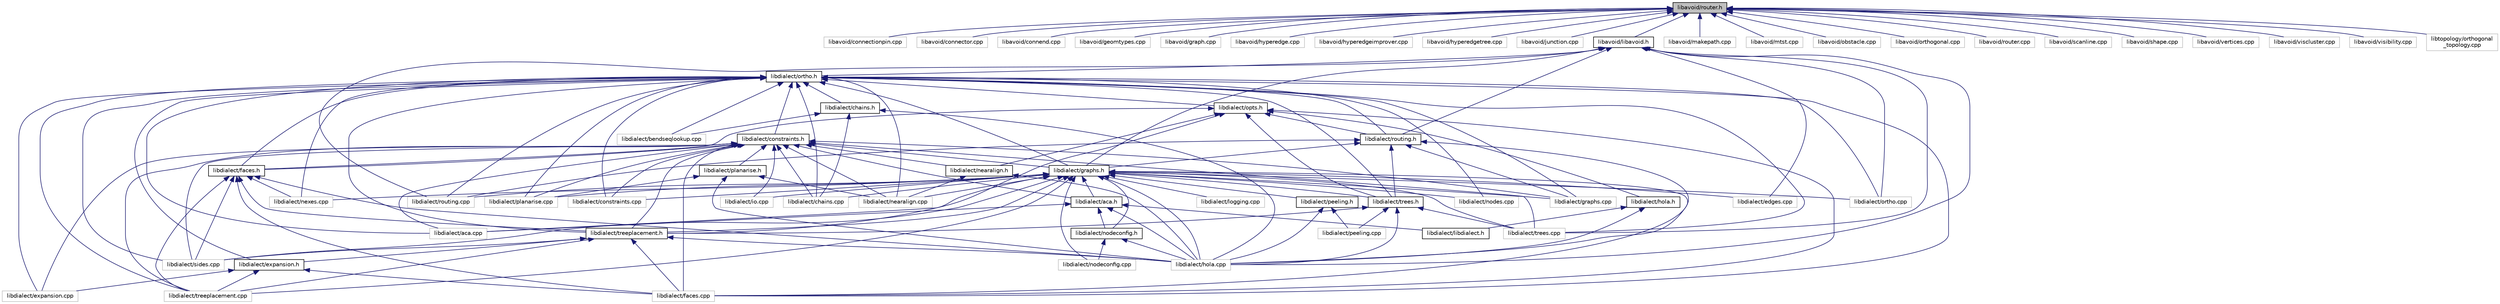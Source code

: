 digraph "libavoid/router.h"
{
  edge [fontname="Helvetica",fontsize="10",labelfontname="Helvetica",labelfontsize="10"];
  node [fontname="Helvetica",fontsize="10",shape=record];
  Node24 [label="libavoid/router.h",height=0.2,width=0.4,color="black", fillcolor="grey75", style="filled", fontcolor="black"];
  Node24 -> Node25 [dir="back",color="midnightblue",fontsize="10",style="solid",fontname="Helvetica"];
  Node25 [label="libavoid/connectionpin.cpp",height=0.2,width=0.4,color="grey75", fillcolor="white", style="filled"];
  Node24 -> Node26 [dir="back",color="midnightblue",fontsize="10",style="solid",fontname="Helvetica"];
  Node26 [label="libavoid/connector.cpp",height=0.2,width=0.4,color="grey75", fillcolor="white", style="filled"];
  Node24 -> Node27 [dir="back",color="midnightblue",fontsize="10",style="solid",fontname="Helvetica"];
  Node27 [label="libavoid/connend.cpp",height=0.2,width=0.4,color="grey75", fillcolor="white", style="filled"];
  Node24 -> Node28 [dir="back",color="midnightblue",fontsize="10",style="solid",fontname="Helvetica"];
  Node28 [label="libavoid/geomtypes.cpp",height=0.2,width=0.4,color="grey75", fillcolor="white", style="filled"];
  Node24 -> Node29 [dir="back",color="midnightblue",fontsize="10",style="solid",fontname="Helvetica"];
  Node29 [label="libavoid/graph.cpp",height=0.2,width=0.4,color="grey75", fillcolor="white", style="filled"];
  Node24 -> Node30 [dir="back",color="midnightblue",fontsize="10",style="solid",fontname="Helvetica"];
  Node30 [label="libavoid/hyperedge.cpp",height=0.2,width=0.4,color="grey75", fillcolor="white", style="filled"];
  Node24 -> Node31 [dir="back",color="midnightblue",fontsize="10",style="solid",fontname="Helvetica"];
  Node31 [label="libavoid/hyperedgeimprover.cpp",height=0.2,width=0.4,color="grey75", fillcolor="white", style="filled"];
  Node24 -> Node32 [dir="back",color="midnightblue",fontsize="10",style="solid",fontname="Helvetica"];
  Node32 [label="libavoid/hyperedgetree.cpp",height=0.2,width=0.4,color="grey75", fillcolor="white", style="filled"];
  Node24 -> Node33 [dir="back",color="midnightblue",fontsize="10",style="solid",fontname="Helvetica"];
  Node33 [label="libavoid/junction.cpp",height=0.2,width=0.4,color="grey75", fillcolor="white", style="filled"];
  Node24 -> Node34 [dir="back",color="midnightblue",fontsize="10",style="solid",fontname="Helvetica"];
  Node34 [label="libavoid/libavoid.h",height=0.2,width=0.4,color="black", fillcolor="white", style="filled",URL="$libavoid_8h.html",tooltip="Standard libavoid include file which includes all libavoid header files. "];
  Node34 -> Node35 [dir="back",color="midnightblue",fontsize="10",style="solid",fontname="Helvetica"];
  Node35 [label="libdialect/ortho.h",height=0.2,width=0.4,color="black", fillcolor="white", style="filled",URL="$ortho_8h_source.html"];
  Node35 -> Node36 [dir="back",color="midnightblue",fontsize="10",style="solid",fontname="Helvetica"];
  Node36 [label="libdialect/constraints.h",height=0.2,width=0.4,color="black", fillcolor="white", style="filled",URL="$constraints_8h_source.html"];
  Node36 -> Node37 [dir="back",color="midnightblue",fontsize="10",style="solid",fontname="Helvetica"];
  Node37 [label="libdialect/aca.cpp",height=0.2,width=0.4,color="grey75", fillcolor="white", style="filled"];
  Node36 -> Node38 [dir="back",color="midnightblue",fontsize="10",style="solid",fontname="Helvetica"];
  Node38 [label="libdialect/graphs.h",height=0.2,width=0.4,color="black", fillcolor="white", style="filled",URL="$graphs_8h_source.html"];
  Node38 -> Node37 [dir="back",color="midnightblue",fontsize="10",style="solid",fontname="Helvetica"];
  Node38 -> Node39 [dir="back",color="midnightblue",fontsize="10",style="solid",fontname="Helvetica"];
  Node39 [label="libdialect/aca.h",height=0.2,width=0.4,color="black", fillcolor="white", style="filled",URL="$aca_8h_source.html"];
  Node39 -> Node37 [dir="back",color="midnightblue",fontsize="10",style="solid",fontname="Helvetica"];
  Node39 -> Node40 [dir="back",color="midnightblue",fontsize="10",style="solid",fontname="Helvetica"];
  Node40 [label="libdialect/nodeconfig.h",height=0.2,width=0.4,color="black", fillcolor="white", style="filled",URL="$nodeconfig_8h_source.html"];
  Node40 -> Node41 [dir="back",color="midnightblue",fontsize="10",style="solid",fontname="Helvetica"];
  Node41 [label="libdialect/hola.cpp",height=0.2,width=0.4,color="grey75", fillcolor="white", style="filled"];
  Node40 -> Node42 [dir="back",color="midnightblue",fontsize="10",style="solid",fontname="Helvetica"];
  Node42 [label="libdialect/nodeconfig.cpp",height=0.2,width=0.4,color="grey75", fillcolor="white", style="filled"];
  Node39 -> Node41 [dir="back",color="midnightblue",fontsize="10",style="solid",fontname="Helvetica"];
  Node39 -> Node43 [dir="back",color="midnightblue",fontsize="10",style="solid",fontname="Helvetica"];
  Node43 [label="libdialect/libdialect.h",height=0.2,width=0.4,color="black", fillcolor="white", style="filled",URL="$libdialect_8h.html",tooltip="Standard libdialect include file which includes all libdialect functionality. "];
  Node38 -> Node44 [dir="back",color="midnightblue",fontsize="10",style="solid",fontname="Helvetica"];
  Node44 [label="libdialect/chains.cpp",height=0.2,width=0.4,color="grey75", fillcolor="white", style="filled"];
  Node38 -> Node45 [dir="back",color="midnightblue",fontsize="10",style="solid",fontname="Helvetica"];
  Node45 [label="libdialect/constraints.cpp",height=0.2,width=0.4,color="grey75", fillcolor="white", style="filled"];
  Node38 -> Node46 [dir="back",color="midnightblue",fontsize="10",style="solid",fontname="Helvetica"];
  Node46 [label="libdialect/edges.cpp",height=0.2,width=0.4,color="grey75", fillcolor="white", style="filled"];
  Node38 -> Node47 [dir="back",color="midnightblue",fontsize="10",style="solid",fontname="Helvetica"];
  Node47 [label="libdialect/treeplacement.h",height=0.2,width=0.4,color="black", fillcolor="white", style="filled",URL="$treeplacement_8h_source.html"];
  Node47 -> Node48 [dir="back",color="midnightblue",fontsize="10",style="solid",fontname="Helvetica"];
  Node48 [label="libdialect/expansion.h",height=0.2,width=0.4,color="black", fillcolor="white", style="filled",URL="$expansion_8h_source.html"];
  Node48 -> Node49 [dir="back",color="midnightblue",fontsize="10",style="solid",fontname="Helvetica"];
  Node49 [label="libdialect/expansion.cpp",height=0.2,width=0.4,color="grey75", fillcolor="white", style="filled"];
  Node48 -> Node50 [dir="back",color="midnightblue",fontsize="10",style="solid",fontname="Helvetica"];
  Node50 [label="libdialect/faces.cpp",height=0.2,width=0.4,color="grey75", fillcolor="white", style="filled"];
  Node48 -> Node51 [dir="back",color="midnightblue",fontsize="10",style="solid",fontname="Helvetica"];
  Node51 [label="libdialect/treeplacement.cpp",height=0.2,width=0.4,color="grey75", fillcolor="white", style="filled"];
  Node47 -> Node50 [dir="back",color="midnightblue",fontsize="10",style="solid",fontname="Helvetica"];
  Node47 -> Node41 [dir="back",color="midnightblue",fontsize="10",style="solid",fontname="Helvetica"];
  Node47 -> Node52 [dir="back",color="midnightblue",fontsize="10",style="solid",fontname="Helvetica"];
  Node52 [label="libdialect/sides.cpp",height=0.2,width=0.4,color="grey75", fillcolor="white", style="filled"];
  Node47 -> Node51 [dir="back",color="midnightblue",fontsize="10",style="solid",fontname="Helvetica"];
  Node38 -> Node53 [dir="back",color="midnightblue",fontsize="10",style="solid",fontname="Helvetica"];
  Node53 [label="libdialect/trees.h",height=0.2,width=0.4,color="black", fillcolor="white", style="filled",URL="$trees_8h_source.html"];
  Node53 -> Node47 [dir="back",color="midnightblue",fontsize="10",style="solid",fontname="Helvetica"];
  Node53 -> Node41 [dir="back",color="midnightblue",fontsize="10",style="solid",fontname="Helvetica"];
  Node53 -> Node54 [dir="back",color="midnightblue",fontsize="10",style="solid",fontname="Helvetica"];
  Node54 [label="libdialect/peeling.cpp",height=0.2,width=0.4,color="grey75", fillcolor="white", style="filled"];
  Node53 -> Node55 [dir="back",color="midnightblue",fontsize="10",style="solid",fontname="Helvetica"];
  Node55 [label="libdialect/trees.cpp",height=0.2,width=0.4,color="grey75", fillcolor="white", style="filled"];
  Node38 -> Node50 [dir="back",color="midnightblue",fontsize="10",style="solid",fontname="Helvetica"];
  Node38 -> Node56 [dir="back",color="midnightblue",fontsize="10",style="solid",fontname="Helvetica"];
  Node56 [label="libdialect/graphs.cpp",height=0.2,width=0.4,color="grey75", fillcolor="white", style="filled"];
  Node38 -> Node41 [dir="back",color="midnightblue",fontsize="10",style="solid",fontname="Helvetica"];
  Node38 -> Node57 [dir="back",color="midnightblue",fontsize="10",style="solid",fontname="Helvetica"];
  Node57 [label="libdialect/peeling.h",height=0.2,width=0.4,color="black", fillcolor="white", style="filled",URL="$peeling_8h_source.html"];
  Node57 -> Node41 [dir="back",color="midnightblue",fontsize="10",style="solid",fontname="Helvetica"];
  Node57 -> Node54 [dir="back",color="midnightblue",fontsize="10",style="solid",fontname="Helvetica"];
  Node38 -> Node40 [dir="back",color="midnightblue",fontsize="10",style="solid",fontname="Helvetica"];
  Node38 -> Node58 [dir="back",color="midnightblue",fontsize="10",style="solid",fontname="Helvetica"];
  Node58 [label="libdialect/io.cpp",height=0.2,width=0.4,color="grey75", fillcolor="white", style="filled"];
  Node38 -> Node59 [dir="back",color="midnightblue",fontsize="10",style="solid",fontname="Helvetica"];
  Node59 [label="libdialect/logging.cpp",height=0.2,width=0.4,color="grey75", fillcolor="white", style="filled"];
  Node38 -> Node60 [dir="back",color="midnightblue",fontsize="10",style="solid",fontname="Helvetica"];
  Node60 [label="libdialect/nearalign.cpp",height=0.2,width=0.4,color="grey75", fillcolor="white", style="filled"];
  Node38 -> Node61 [dir="back",color="midnightblue",fontsize="10",style="solid",fontname="Helvetica"];
  Node61 [label="libdialect/nexes.cpp",height=0.2,width=0.4,color="grey75", fillcolor="white", style="filled"];
  Node38 -> Node42 [dir="back",color="midnightblue",fontsize="10",style="solid",fontname="Helvetica"];
  Node38 -> Node62 [dir="back",color="midnightblue",fontsize="10",style="solid",fontname="Helvetica"];
  Node62 [label="libdialect/nodes.cpp",height=0.2,width=0.4,color="grey75", fillcolor="white", style="filled"];
  Node38 -> Node63 [dir="back",color="midnightblue",fontsize="10",style="solid",fontname="Helvetica"];
  Node63 [label="libdialect/ortho.cpp",height=0.2,width=0.4,color="grey75", fillcolor="white", style="filled"];
  Node38 -> Node64 [dir="back",color="midnightblue",fontsize="10",style="solid",fontname="Helvetica"];
  Node64 [label="libdialect/planarise.cpp",height=0.2,width=0.4,color="grey75", fillcolor="white", style="filled"];
  Node38 -> Node65 [dir="back",color="midnightblue",fontsize="10",style="solid",fontname="Helvetica"];
  Node65 [label="libdialect/routing.cpp",height=0.2,width=0.4,color="grey75", fillcolor="white", style="filled"];
  Node38 -> Node52 [dir="back",color="midnightblue",fontsize="10",style="solid",fontname="Helvetica"];
  Node38 -> Node51 [dir="back",color="midnightblue",fontsize="10",style="solid",fontname="Helvetica"];
  Node38 -> Node55 [dir="back",color="midnightblue",fontsize="10",style="solid",fontname="Helvetica"];
  Node36 -> Node39 [dir="back",color="midnightblue",fontsize="10",style="solid",fontname="Helvetica"];
  Node36 -> Node44 [dir="back",color="midnightblue",fontsize="10",style="solid",fontname="Helvetica"];
  Node36 -> Node45 [dir="back",color="midnightblue",fontsize="10",style="solid",fontname="Helvetica"];
  Node36 -> Node66 [dir="back",color="midnightblue",fontsize="10",style="solid",fontname="Helvetica"];
  Node66 [label="libdialect/faces.h",height=0.2,width=0.4,color="black", fillcolor="white", style="filled",URL="$faces_8h_source.html"];
  Node66 -> Node47 [dir="back",color="midnightblue",fontsize="10",style="solid",fontname="Helvetica"];
  Node66 -> Node50 [dir="back",color="midnightblue",fontsize="10",style="solid",fontname="Helvetica"];
  Node66 -> Node41 [dir="back",color="midnightblue",fontsize="10",style="solid",fontname="Helvetica"];
  Node66 -> Node61 [dir="back",color="midnightblue",fontsize="10",style="solid",fontname="Helvetica"];
  Node66 -> Node52 [dir="back",color="midnightblue",fontsize="10",style="solid",fontname="Helvetica"];
  Node66 -> Node51 [dir="back",color="midnightblue",fontsize="10",style="solid",fontname="Helvetica"];
  Node36 -> Node47 [dir="back",color="midnightblue",fontsize="10",style="solid",fontname="Helvetica"];
  Node36 -> Node49 [dir="back",color="midnightblue",fontsize="10",style="solid",fontname="Helvetica"];
  Node36 -> Node50 [dir="back",color="midnightblue",fontsize="10",style="solid",fontname="Helvetica"];
  Node36 -> Node56 [dir="back",color="midnightblue",fontsize="10",style="solid",fontname="Helvetica"];
  Node36 -> Node67 [dir="back",color="midnightblue",fontsize="10",style="solid",fontname="Helvetica"];
  Node67 [label="libdialect/planarise.h",height=0.2,width=0.4,color="black", fillcolor="white", style="filled",URL="$planarise_8h_source.html"];
  Node67 -> Node41 [dir="back",color="midnightblue",fontsize="10",style="solid",fontname="Helvetica"];
  Node67 -> Node60 [dir="back",color="midnightblue",fontsize="10",style="solid",fontname="Helvetica"];
  Node67 -> Node64 [dir="back",color="midnightblue",fontsize="10",style="solid",fontname="Helvetica"];
  Node36 -> Node68 [dir="back",color="midnightblue",fontsize="10",style="solid",fontname="Helvetica"];
  Node68 [label="libdialect/nearalign.h",height=0.2,width=0.4,color="black", fillcolor="white", style="filled",URL="$nearalign_8h_source.html"];
  Node68 -> Node41 [dir="back",color="midnightblue",fontsize="10",style="solid",fontname="Helvetica"];
  Node68 -> Node60 [dir="back",color="midnightblue",fontsize="10",style="solid",fontname="Helvetica"];
  Node36 -> Node58 [dir="back",color="midnightblue",fontsize="10",style="solid",fontname="Helvetica"];
  Node36 -> Node60 [dir="back",color="midnightblue",fontsize="10",style="solid",fontname="Helvetica"];
  Node36 -> Node64 [dir="back",color="midnightblue",fontsize="10",style="solid",fontname="Helvetica"];
  Node36 -> Node52 [dir="back",color="midnightblue",fontsize="10",style="solid",fontname="Helvetica"];
  Node36 -> Node51 [dir="back",color="midnightblue",fontsize="10",style="solid",fontname="Helvetica"];
  Node36 -> Node55 [dir="back",color="midnightblue",fontsize="10",style="solid",fontname="Helvetica"];
  Node35 -> Node37 [dir="back",color="midnightblue",fontsize="10",style="solid",fontname="Helvetica"];
  Node35 -> Node69 [dir="back",color="midnightblue",fontsize="10",style="solid",fontname="Helvetica"];
  Node69 [label="libdialect/opts.h",height=0.2,width=0.4,color="black", fillcolor="white", style="filled",URL="$opts_8h_source.html"];
  Node69 -> Node70 [dir="back",color="midnightblue",fontsize="10",style="solid",fontname="Helvetica"];
  Node70 [label="libdialect/routing.h",height=0.2,width=0.4,color="black", fillcolor="white", style="filled",URL="$routing_8h_source.html"];
  Node70 -> Node38 [dir="back",color="midnightblue",fontsize="10",style="solid",fontname="Helvetica"];
  Node70 -> Node53 [dir="back",color="midnightblue",fontsize="10",style="solid",fontname="Helvetica"];
  Node70 -> Node56 [dir="back",color="midnightblue",fontsize="10",style="solid",fontname="Helvetica"];
  Node70 -> Node41 [dir="back",color="midnightblue",fontsize="10",style="solid",fontname="Helvetica"];
  Node70 -> Node65 [dir="back",color="midnightblue",fontsize="10",style="solid",fontname="Helvetica"];
  Node69 -> Node66 [dir="back",color="midnightblue",fontsize="10",style="solid",fontname="Helvetica"];
  Node69 -> Node53 [dir="back",color="midnightblue",fontsize="10",style="solid",fontname="Helvetica"];
  Node69 -> Node47 [dir="back",color="midnightblue",fontsize="10",style="solid",fontname="Helvetica"];
  Node69 -> Node50 [dir="back",color="midnightblue",fontsize="10",style="solid",fontname="Helvetica"];
  Node69 -> Node68 [dir="back",color="midnightblue",fontsize="10",style="solid",fontname="Helvetica"];
  Node69 -> Node71 [dir="back",color="midnightblue",fontsize="10",style="solid",fontname="Helvetica"];
  Node71 [label="libdialect/hola.h",height=0.2,width=0.4,color="black", fillcolor="white", style="filled",URL="$hola_8h_source.html"];
  Node71 -> Node41 [dir="back",color="midnightblue",fontsize="10",style="solid",fontname="Helvetica"];
  Node71 -> Node43 [dir="back",color="midnightblue",fontsize="10",style="solid",fontname="Helvetica"];
  Node35 -> Node70 [dir="back",color="midnightblue",fontsize="10",style="solid",fontname="Helvetica"];
  Node35 -> Node38 [dir="back",color="midnightblue",fontsize="10",style="solid",fontname="Helvetica"];
  Node35 -> Node72 [dir="back",color="midnightblue",fontsize="10",style="solid",fontname="Helvetica"];
  Node72 [label="libdialect/bendseqlookup.cpp",height=0.2,width=0.4,color="grey75", fillcolor="white", style="filled"];
  Node35 -> Node73 [dir="back",color="midnightblue",fontsize="10",style="solid",fontname="Helvetica"];
  Node73 [label="libdialect/chains.h",height=0.2,width=0.4,color="black", fillcolor="white", style="filled",URL="$chains_8h_source.html"];
  Node73 -> Node72 [dir="back",color="midnightblue",fontsize="10",style="solid",fontname="Helvetica"];
  Node73 -> Node44 [dir="back",color="midnightblue",fontsize="10",style="solid",fontname="Helvetica"];
  Node73 -> Node41 [dir="back",color="midnightblue",fontsize="10",style="solid",fontname="Helvetica"];
  Node35 -> Node44 [dir="back",color="midnightblue",fontsize="10",style="solid",fontname="Helvetica"];
  Node35 -> Node45 [dir="back",color="midnightblue",fontsize="10",style="solid",fontname="Helvetica"];
  Node35 -> Node66 [dir="back",color="midnightblue",fontsize="10",style="solid",fontname="Helvetica"];
  Node35 -> Node53 [dir="back",color="midnightblue",fontsize="10",style="solid",fontname="Helvetica"];
  Node35 -> Node47 [dir="back",color="midnightblue",fontsize="10",style="solid",fontname="Helvetica"];
  Node35 -> Node48 [dir="back",color="midnightblue",fontsize="10",style="solid",fontname="Helvetica"];
  Node35 -> Node49 [dir="back",color="midnightblue",fontsize="10",style="solid",fontname="Helvetica"];
  Node35 -> Node50 [dir="back",color="midnightblue",fontsize="10",style="solid",fontname="Helvetica"];
  Node35 -> Node56 [dir="back",color="midnightblue",fontsize="10",style="solid",fontname="Helvetica"];
  Node35 -> Node60 [dir="back",color="midnightblue",fontsize="10",style="solid",fontname="Helvetica"];
  Node35 -> Node61 [dir="back",color="midnightblue",fontsize="10",style="solid",fontname="Helvetica"];
  Node35 -> Node62 [dir="back",color="midnightblue",fontsize="10",style="solid",fontname="Helvetica"];
  Node35 -> Node63 [dir="back",color="midnightblue",fontsize="10",style="solid",fontname="Helvetica"];
  Node35 -> Node64 [dir="back",color="midnightblue",fontsize="10",style="solid",fontname="Helvetica"];
  Node35 -> Node65 [dir="back",color="midnightblue",fontsize="10",style="solid",fontname="Helvetica"];
  Node35 -> Node52 [dir="back",color="midnightblue",fontsize="10",style="solid",fontname="Helvetica"];
  Node35 -> Node51 [dir="back",color="midnightblue",fontsize="10",style="solid",fontname="Helvetica"];
  Node35 -> Node55 [dir="back",color="midnightblue",fontsize="10",style="solid",fontname="Helvetica"];
  Node34 -> Node38 [dir="back",color="midnightblue",fontsize="10",style="solid",fontname="Helvetica"];
  Node34 -> Node70 [dir="back",color="midnightblue",fontsize="10",style="solid",fontname="Helvetica"];
  Node34 -> Node46 [dir="back",color="midnightblue",fontsize="10",style="solid",fontname="Helvetica"];
  Node34 -> Node41 [dir="back",color="midnightblue",fontsize="10",style="solid",fontname="Helvetica"];
  Node34 -> Node63 [dir="back",color="midnightblue",fontsize="10",style="solid",fontname="Helvetica"];
  Node34 -> Node65 [dir="back",color="midnightblue",fontsize="10",style="solid",fontname="Helvetica"];
  Node34 -> Node55 [dir="back",color="midnightblue",fontsize="10",style="solid",fontname="Helvetica"];
  Node24 -> Node74 [dir="back",color="midnightblue",fontsize="10",style="solid",fontname="Helvetica"];
  Node74 [label="libavoid/makepath.cpp",height=0.2,width=0.4,color="grey75", fillcolor="white", style="filled"];
  Node24 -> Node75 [dir="back",color="midnightblue",fontsize="10",style="solid",fontname="Helvetica"];
  Node75 [label="libavoid/mtst.cpp",height=0.2,width=0.4,color="grey75", fillcolor="white", style="filled"];
  Node24 -> Node76 [dir="back",color="midnightblue",fontsize="10",style="solid",fontname="Helvetica"];
  Node76 [label="libavoid/obstacle.cpp",height=0.2,width=0.4,color="grey75", fillcolor="white", style="filled"];
  Node24 -> Node77 [dir="back",color="midnightblue",fontsize="10",style="solid",fontname="Helvetica"];
  Node77 [label="libavoid/orthogonal.cpp",height=0.2,width=0.4,color="grey75", fillcolor="white", style="filled"];
  Node24 -> Node78 [dir="back",color="midnightblue",fontsize="10",style="solid",fontname="Helvetica"];
  Node78 [label="libavoid/router.cpp",height=0.2,width=0.4,color="grey75", fillcolor="white", style="filled"];
  Node24 -> Node79 [dir="back",color="midnightblue",fontsize="10",style="solid",fontname="Helvetica"];
  Node79 [label="libavoid/scanline.cpp",height=0.2,width=0.4,color="grey75", fillcolor="white", style="filled"];
  Node24 -> Node80 [dir="back",color="midnightblue",fontsize="10",style="solid",fontname="Helvetica"];
  Node80 [label="libavoid/shape.cpp",height=0.2,width=0.4,color="grey75", fillcolor="white", style="filled"];
  Node24 -> Node81 [dir="back",color="midnightblue",fontsize="10",style="solid",fontname="Helvetica"];
  Node81 [label="libavoid/vertices.cpp",height=0.2,width=0.4,color="grey75", fillcolor="white", style="filled"];
  Node24 -> Node82 [dir="back",color="midnightblue",fontsize="10",style="solid",fontname="Helvetica"];
  Node82 [label="libavoid/viscluster.cpp",height=0.2,width=0.4,color="grey75", fillcolor="white", style="filled"];
  Node24 -> Node83 [dir="back",color="midnightblue",fontsize="10",style="solid",fontname="Helvetica"];
  Node83 [label="libavoid/visibility.cpp",height=0.2,width=0.4,color="grey75", fillcolor="white", style="filled"];
  Node24 -> Node84 [dir="back",color="midnightblue",fontsize="10",style="solid",fontname="Helvetica"];
  Node84 [label="libtopology/orthogonal\l_topology.cpp",height=0.2,width=0.4,color="grey75", fillcolor="white", style="filled"];
}
